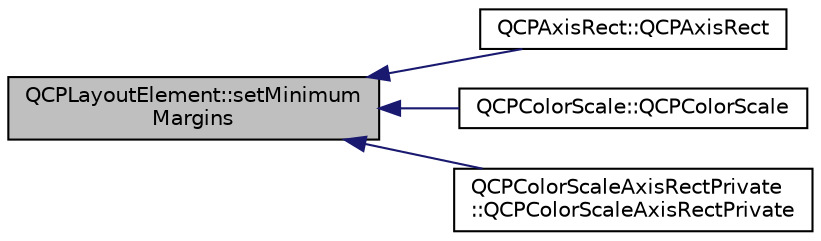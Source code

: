 digraph "QCPLayoutElement::setMinimumMargins"
{
  edge [fontname="Helvetica",fontsize="10",labelfontname="Helvetica",labelfontsize="10"];
  node [fontname="Helvetica",fontsize="10",shape=record];
  rankdir="LR";
  Node188 [label="QCPLayoutElement::setMinimum\lMargins",height=0.2,width=0.4,color="black", fillcolor="grey75", style="filled", fontcolor="black"];
  Node188 -> Node189 [dir="back",color="midnightblue",fontsize="10",style="solid",fontname="Helvetica"];
  Node189 [label="QCPAxisRect::QCPAxisRect",height=0.2,width=0.4,color="black", fillcolor="white", style="filled",URL="$d8/dad/class_q_c_p_axis_rect.html#a60b31dece805462c1b82eea2e69ba042"];
  Node188 -> Node190 [dir="back",color="midnightblue",fontsize="10",style="solid",fontname="Helvetica"];
  Node190 [label="QCPColorScale::QCPColorScale",height=0.2,width=0.4,color="black", fillcolor="white", style="filled",URL="$da/d2b/class_q_c_p_color_scale.html#aa8debce1be38b54287c04d4f584394b4"];
  Node188 -> Node191 [dir="back",color="midnightblue",fontsize="10",style="solid",fontname="Helvetica"];
  Node191 [label="QCPColorScaleAxisRectPrivate\l::QCPColorScaleAxisRectPrivate",height=0.2,width=0.4,color="black", fillcolor="white", style="filled",URL="$df/ddc/class_q_c_p_color_scale_axis_rect_private.html#ad3b242f75dd2b33581364a4e668a80db"];
}
